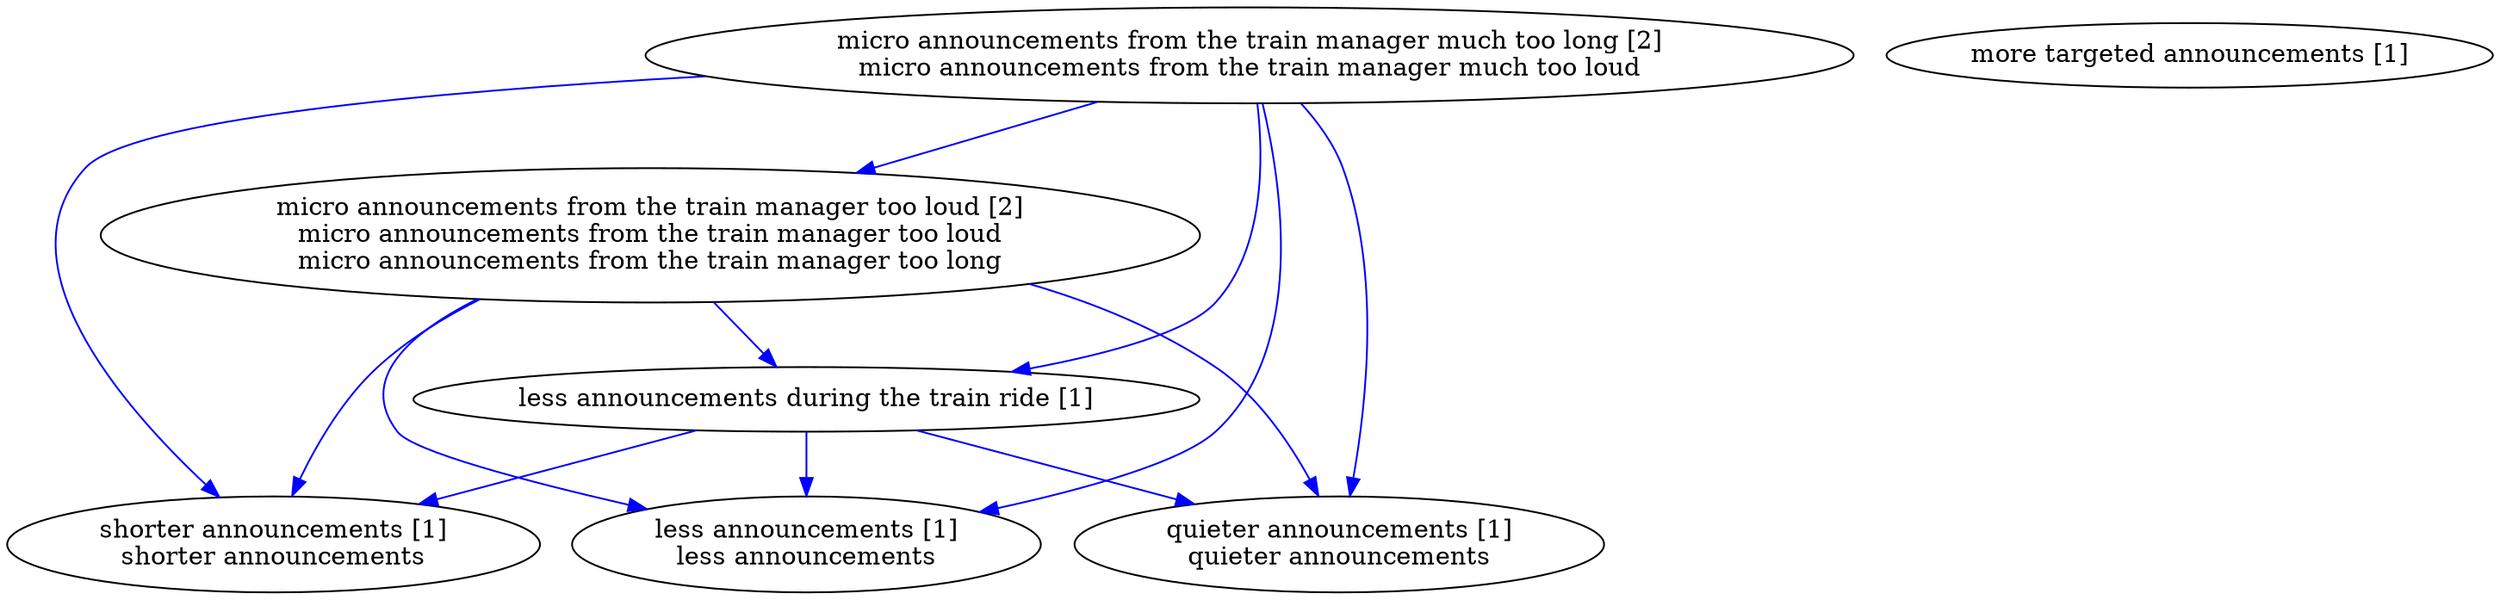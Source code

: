 digraph collapsedGraph {
"micro announcements from the train manager too loud [2]\nmicro announcements from the train manager too loud\nmicro announcements from the train manager too long""micro announcements from the train manager much too long [2]\nmicro announcements from the train manager much too loud""less announcements during the train ride [1]""less announcements [1]\nless announcements""more targeted announcements [1]""quieter announcements [1]\nquieter announcements""shorter announcements [1]\nshorter announcements""less announcements during the train ride [1]" -> "less announcements [1]\nless announcements" [color=blue]
"micro announcements from the train manager much too long [2]\nmicro announcements from the train manager much too loud" -> "less announcements during the train ride [1]" [color=blue]
"micro announcements from the train manager much too long [2]\nmicro announcements from the train manager much too loud" -> "less announcements [1]\nless announcements" [color=blue]
"micro announcements from the train manager too loud [2]\nmicro announcements from the train manager too loud\nmicro announcements from the train manager too long" -> "less announcements during the train ride [1]" [color=blue]
"micro announcements from the train manager too loud [2]\nmicro announcements from the train manager too loud\nmicro announcements from the train manager too long" -> "less announcements [1]\nless announcements" [color=blue]
"micro announcements from the train manager much too long [2]\nmicro announcements from the train manager much too loud" -> "micro announcements from the train manager too loud [2]\nmicro announcements from the train manager too loud\nmicro announcements from the train manager too long" [color=blue]
"less announcements during the train ride [1]" -> "quieter announcements [1]\nquieter announcements" [color=blue]
"micro announcements from the train manager much too long [2]\nmicro announcements from the train manager much too loud" -> "quieter announcements [1]\nquieter announcements" [color=blue]
"micro announcements from the train manager too loud [2]\nmicro announcements from the train manager too loud\nmicro announcements from the train manager too long" -> "quieter announcements [1]\nquieter announcements" [color=blue]
"less announcements during the train ride [1]" -> "shorter announcements [1]\nshorter announcements" [color=blue]
"micro announcements from the train manager much too long [2]\nmicro announcements from the train manager much too loud" -> "shorter announcements [1]\nshorter announcements" [color=blue]
"micro announcements from the train manager too loud [2]\nmicro announcements from the train manager too loud\nmicro announcements from the train manager too long" -> "shorter announcements [1]\nshorter announcements" [color=blue]
}